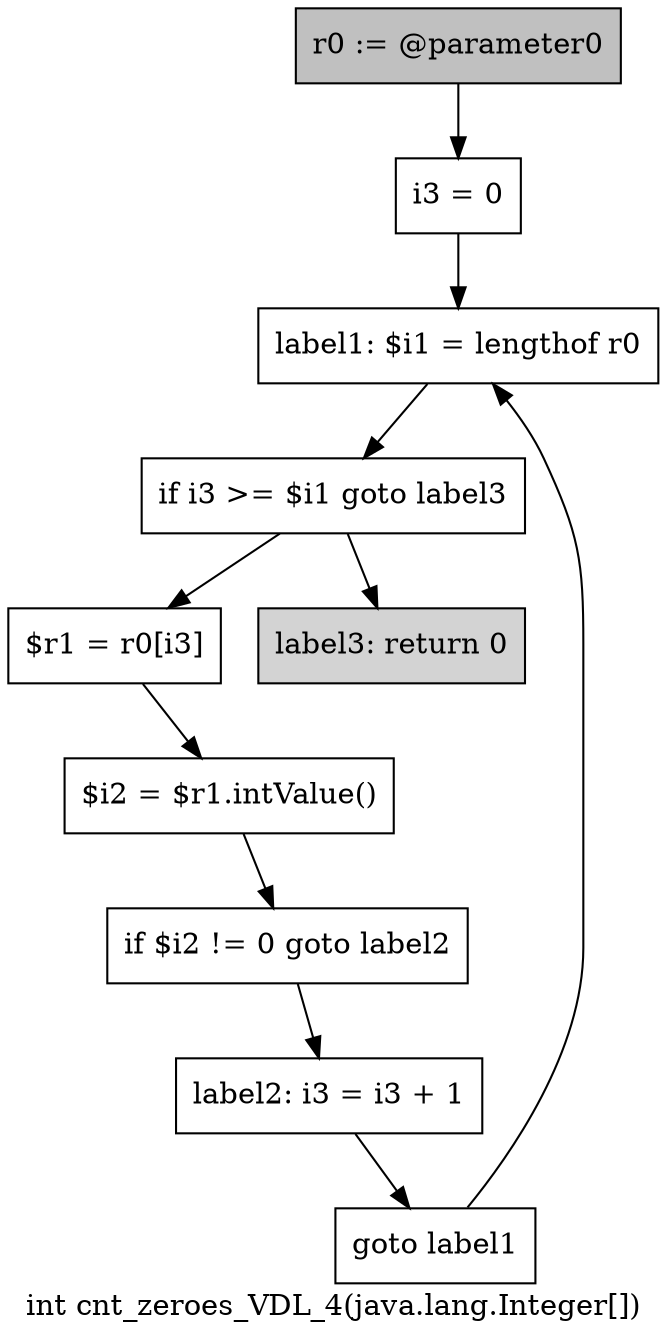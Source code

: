 digraph "int cnt_zeroes_VDL_4(java.lang.Integer[])" {
    label="int cnt_zeroes_VDL_4(java.lang.Integer[])";
    node [shape=box];
    "0" [style=filled,fillcolor=gray,label="r0 := @parameter0",];
    "1" [label="i3 = 0",];
    "0"->"1";
    "2" [label="label1: $i1 = lengthof r0",];
    "1"->"2";
    "3" [label="if i3 >= $i1 goto label3",];
    "2"->"3";
    "4" [label="$r1 = r0[i3]",];
    "3"->"4";
    "9" [style=filled,fillcolor=lightgray,label="label3: return 0",];
    "3"->"9";
    "5" [label="$i2 = $r1.intValue()",];
    "4"->"5";
    "6" [label="if $i2 != 0 goto label2",];
    "5"->"6";
    "7" [label="label2: i3 = i3 + 1",];
    "6"->"7";
    "8" [label="goto label1",];
    "7"->"8";
    "8"->"2";
}

